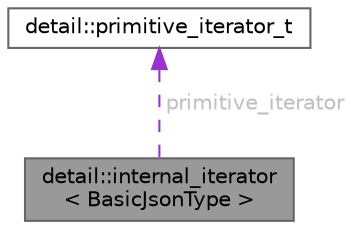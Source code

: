 digraph "detail::internal_iterator&lt; BasicJsonType &gt;"
{
 // INTERACTIVE_SVG=YES
 // LATEX_PDF_SIZE
  bgcolor="transparent";
  edge [fontname=Helvetica,fontsize=10,labelfontname=Helvetica,labelfontsize=10];
  node [fontname=Helvetica,fontsize=10,shape=box,height=0.2,width=0.4];
  Node1 [id="Node000001",label="detail::internal_iterator\l\< BasicJsonType \>",height=0.2,width=0.4,color="gray40", fillcolor="grey60", style="filled", fontcolor="black",tooltip="an iterator value"];
  Node2 -> Node1 [id="edge1_Node000001_Node000002",dir="back",color="darkorchid3",style="dashed",tooltip=" ",label=<<TABLE CELLBORDER="0" BORDER="0"><TR><TD VALIGN="top" ALIGN="LEFT" CELLPADDING="1" CELLSPACING="0">primitive_iterator</TD></TR>
</TABLE>> ,fontcolor="grey" ];
  Node2 [id="Node000002",label="detail::primitive_iterator_t",height=0.2,width=0.4,color="gray40", fillcolor="white", style="filled",URL="$classdetail_1_1primitive__iterator__t.html",tooltip=" "];
}
